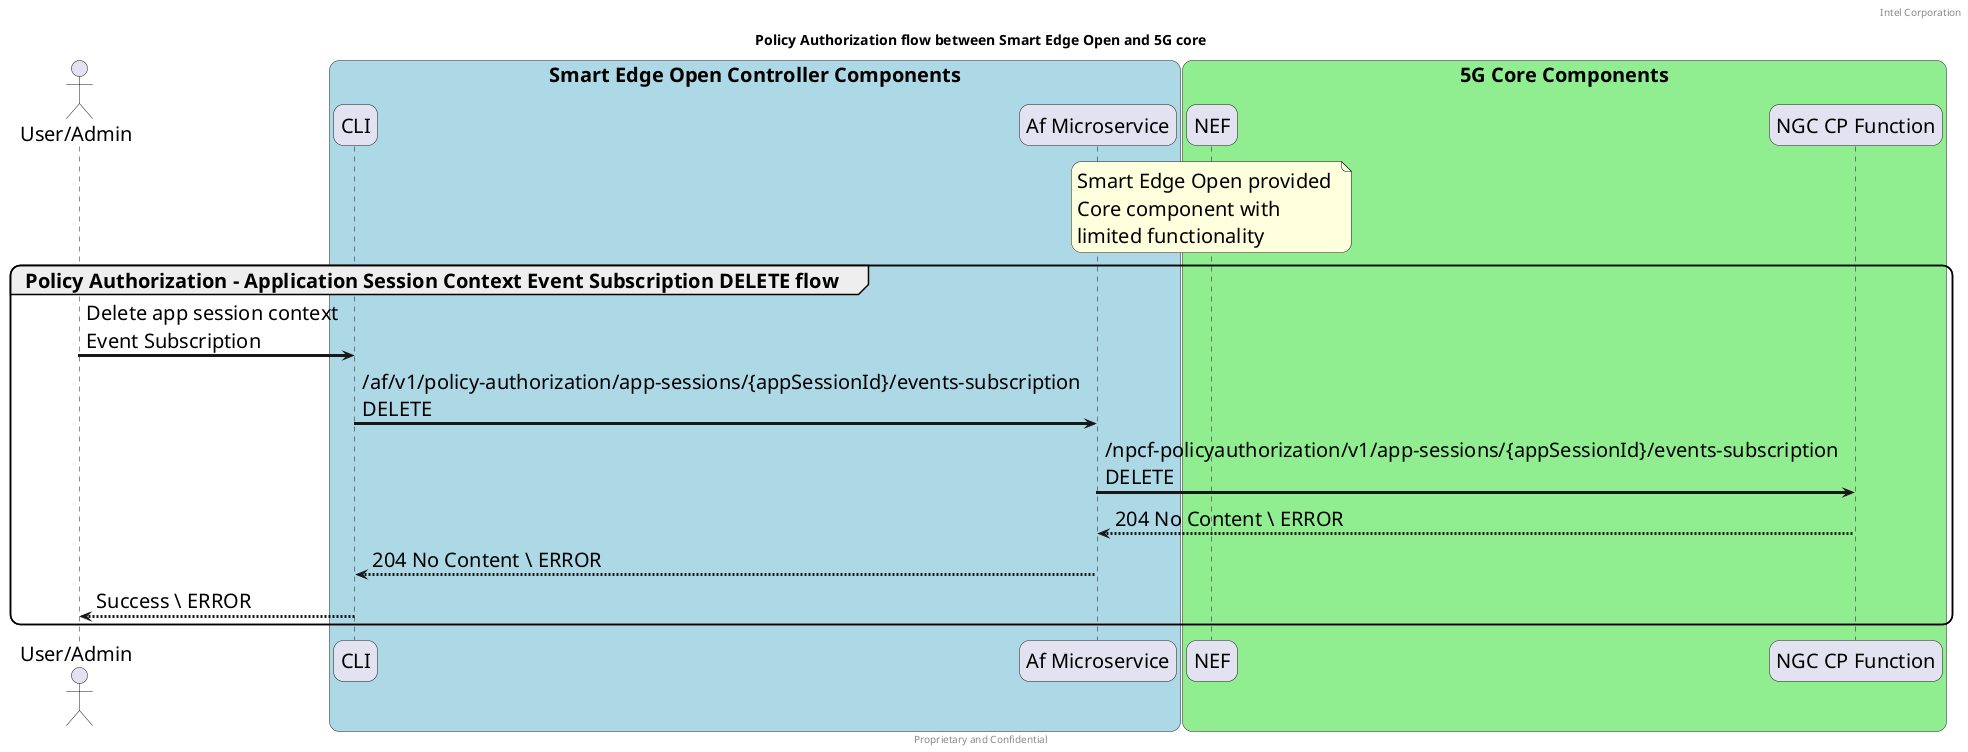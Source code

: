 @startuml
/' SPDX-License-Identifier: Apache-2.0
   Copyright (c) 2020 Intel Corporation
'/
skinparam monochrome false
skinparam roundcorner 20
skinparam defaultFontName "Intel Clear"
skinparam defaultFontSize 20
skinparam maxmessagesize 300
skinparam sequenceArrowThickness 3

header Intel Corporation
footer Proprietary and Confidential

title Policy Authorization flow between Smart Edge Open and 5G core


actor "User/Admin" as user
participant "CLI" as CLI 
participant "Af Microservice" as AF 
participant "NEF" as NEF
participant "NGC CP Function" as 5GC

box "Smart Edge Open Controller Components" #LightBlue
	participant CLI
    participant AF
end box

box "5G Core Components" #LightGreen
	participant NEF
    participant 5GC
    note over NEF 
        Smart Edge Open provided 
        Core component with 
        limited functionality
    end note    
end box

group Policy Authorization - Application Session Context Event Subscription DELETE flow
    user -> CLI : Delete app session context Event Subscription
    CLI -> AF : /af/v1/policy-authorization/app-sessions/{appSessionId}/events-subscription DELETE
    AF -> 5GC : /npcf-policyauthorization/v1/app-sessions/{appSessionId}/events-subscription DELETE

    5GC --> AF : 204 No Content \ ERROR 
    AF --> CLI : 204 No Content \ ERROR 
    CLI --> user : Success \ ERROR
end
@enduml